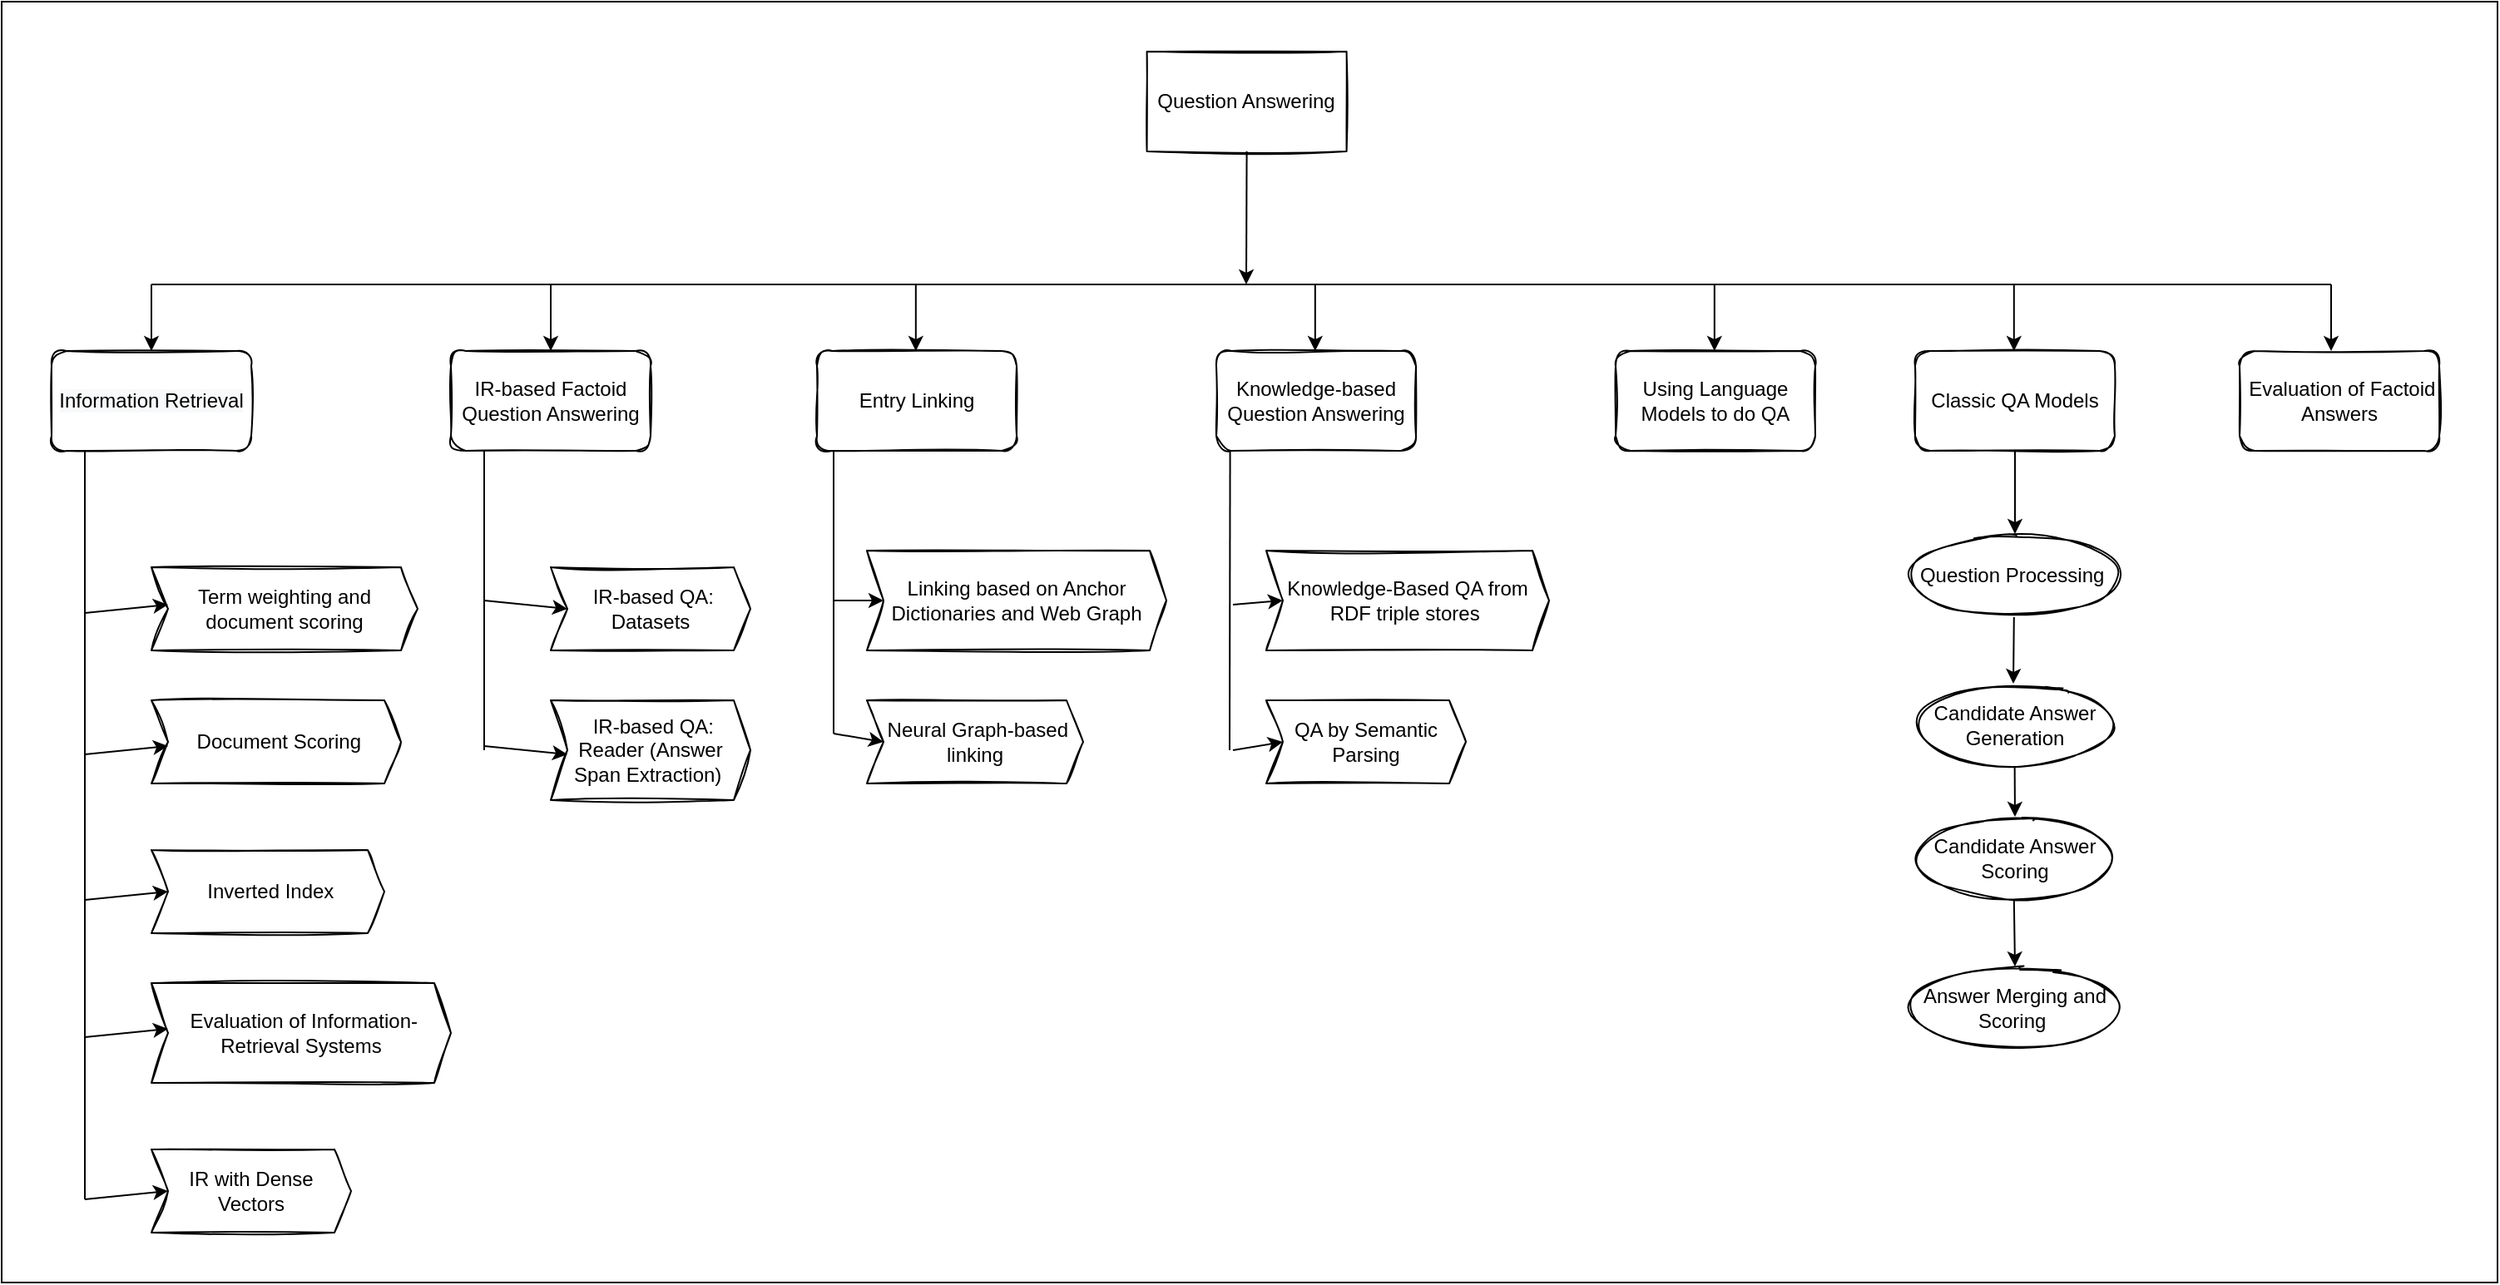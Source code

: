 <mxfile version="16.6.6" type="github"><diagram id="0hs_kT0G5cQIcwTeb7J4" name="Page-1"><mxGraphModel dx="1822" dy="794" grid="1" gridSize="10" guides="1" tooltips="1" connect="1" arrows="1" fold="1" page="0" pageScale="1" pageWidth="850" pageHeight="1100" math="0" shadow="0"><root><mxCell id="0"/><mxCell id="1" parent="0"/><mxCell id="ycT3Fkz_EtmNcjNLtHN6-1" value="Question Answering" style="rounded=0;whiteSpace=wrap;html=1;sketch=1;" parent="1" vertex="1"><mxGeometry x="618.29" y="180" width="120" height="60" as="geometry"/></mxCell><mxCell id="ycT3Fkz_EtmNcjNLtHN6-4" value="&#10;&#10;&lt;span style=&quot;color: rgb(0, 0, 0); font-family: helvetica; font-size: 12px; font-style: normal; font-weight: 400; letter-spacing: normal; text-align: center; text-indent: 0px; text-transform: none; word-spacing: 0px; background-color: rgb(248, 249, 250); display: inline; float: none;&quot;&gt;Information Retrieval&lt;/span&gt;&#10;&#10;" style="rounded=1;whiteSpace=wrap;html=1;sketch=1;" parent="1" vertex="1"><mxGeometry x="-40" y="360" width="120" height="60" as="geometry"/></mxCell><mxCell id="ycT3Fkz_EtmNcjNLtHN6-5" value="&lt;span&gt;IR-based Factoid Question Answering&lt;/span&gt;" style="rounded=1;whiteSpace=wrap;html=1;sketch=1;" parent="1" vertex="1"><mxGeometry x="200" y="360" width="120" height="60" as="geometry"/></mxCell><mxCell id="ycT3Fkz_EtmNcjNLtHN6-6" value="Entry Linking" style="rounded=1;whiteSpace=wrap;html=1;sketch=1;" parent="1" vertex="1"><mxGeometry x="420" y="360" width="120" height="60" as="geometry"/></mxCell><mxCell id="ycT3Fkz_EtmNcjNLtHN6-7" value="&lt;div&gt;Knowledge-based Question Answering&lt;/div&gt;" style="rounded=1;whiteSpace=wrap;html=1;sketch=1;" parent="1" vertex="1"><mxGeometry x="660" y="360" width="120" height="60" as="geometry"/></mxCell><mxCell id="OwSSHbuVXnMG8ngLt_Wy-1" value="Using Language Models to do QA" style="rounded=1;whiteSpace=wrap;html=1;sketch=1;" parent="1" vertex="1"><mxGeometry x="900" y="360" width="120" height="60" as="geometry"/></mxCell><mxCell id="OwSSHbuVXnMG8ngLt_Wy-2" value="&amp;nbsp;Classic QA Models&amp;nbsp;" style="rounded=1;whiteSpace=wrap;html=1;sketch=1;" parent="1" vertex="1"><mxGeometry x="1080" y="360" width="120" height="60" as="geometry"/></mxCell><mxCell id="OwSSHbuVXnMG8ngLt_Wy-3" value="&amp;nbsp;Evaluation of Factoid Answers" style="rounded=1;whiteSpace=wrap;html=1;fillColor=default;gradientColor=none;sketch=1;" parent="1" vertex="1"><mxGeometry x="1275" y="360" width="120" height="60" as="geometry"/></mxCell><mxCell id="OwSSHbuVXnMG8ngLt_Wy-4" value="Term weighting and document scoring" style="shape=step;perimeter=stepPerimeter;whiteSpace=wrap;html=1;fixedSize=1;size=10;sketch=1;" parent="1" vertex="1"><mxGeometry x="20" y="490" width="160" height="50" as="geometry"/></mxCell><mxCell id="OwSSHbuVXnMG8ngLt_Wy-5" value="&amp;nbsp;Document Scoring" style="shape=step;perimeter=stepPerimeter;whiteSpace=wrap;html=1;fixedSize=1;size=10;sketch=1;" parent="1" vertex="1"><mxGeometry x="20" y="570" width="150" height="50" as="geometry"/></mxCell><mxCell id="OwSSHbuVXnMG8ngLt_Wy-6" value="&amp;nbsp;Inverted Index" style="shape=step;perimeter=stepPerimeter;whiteSpace=wrap;html=1;fixedSize=1;size=10;sketch=1;" parent="1" vertex="1"><mxGeometry x="20" y="660" width="140" height="50" as="geometry"/></mxCell><mxCell id="OwSSHbuVXnMG8ngLt_Wy-7" value="&lt;div&gt;&lt;span&gt;&amp;nbsp;Evaluation of Information-Retrieval Systems&lt;/span&gt;&lt;/div&gt;" style="shape=step;perimeter=stepPerimeter;whiteSpace=wrap;html=1;fixedSize=1;align=center;size=10;sketch=1;" parent="1" vertex="1"><mxGeometry x="20" y="740" width="180" height="60" as="geometry"/></mxCell><mxCell id="OwSSHbuVXnMG8ngLt_Wy-8" value="IR with Dense Vectors" style="shape=step;perimeter=stepPerimeter;whiteSpace=wrap;html=1;fixedSize=1;size=10;sketch=1;" parent="1" vertex="1"><mxGeometry x="20" y="840" width="120" height="50" as="geometry"/></mxCell><mxCell id="OwSSHbuVXnMG8ngLt_Wy-9" value="&amp;nbsp;IR-based QA: Datasets" style="shape=step;perimeter=stepPerimeter;whiteSpace=wrap;html=1;fixedSize=1;size=10;sketch=1;" parent="1" vertex="1"><mxGeometry x="260" y="490" width="120" height="50" as="geometry"/></mxCell><mxCell id="OwSSHbuVXnMG8ngLt_Wy-10" value="&amp;nbsp;IR-based QA: Reader (Answer Span Extraction)&amp;nbsp;" style="shape=step;perimeter=stepPerimeter;whiteSpace=wrap;html=1;fixedSize=1;size=10;sketch=1;" parent="1" vertex="1"><mxGeometry x="260" y="570" width="120" height="60" as="geometry"/></mxCell><mxCell id="OwSSHbuVXnMG8ngLt_Wy-11" value="Linking based on Anchor Dictionaries and Web Graph" style="shape=step;perimeter=stepPerimeter;whiteSpace=wrap;html=1;fixedSize=1;size=10;sketch=1;" parent="1" vertex="1"><mxGeometry x="450" y="480" width="180" height="60" as="geometry"/></mxCell><mxCell id="OwSSHbuVXnMG8ngLt_Wy-13" value="&amp;nbsp;Neural Graph-based linking" style="shape=step;perimeter=stepPerimeter;whiteSpace=wrap;html=1;fixedSize=1;size=10;sketch=1;" parent="1" vertex="1"><mxGeometry x="450" y="570" width="130" height="50" as="geometry"/></mxCell><mxCell id="OwSSHbuVXnMG8ngLt_Wy-14" value="Knowledge-Based QA from RDF triple stores&amp;nbsp;" style="shape=step;perimeter=stepPerimeter;whiteSpace=wrap;html=1;fixedSize=1;size=10;sketch=1;" parent="1" vertex="1"><mxGeometry x="690" y="480" width="170" height="60" as="geometry"/></mxCell><mxCell id="OwSSHbuVXnMG8ngLt_Wy-15" value="QA by Semantic Parsing" style="shape=step;perimeter=stepPerimeter;whiteSpace=wrap;html=1;fixedSize=1;size=10;sketch=1;" parent="1" vertex="1"><mxGeometry x="690" y="570" width="120" height="50" as="geometry"/></mxCell><mxCell id="OwSSHbuVXnMG8ngLt_Wy-17" value="Question Processing&amp;nbsp;" style="ellipse;whiteSpace=wrap;html=1;sketch=1;" parent="1" vertex="1"><mxGeometry x="1075" y="470" width="130" height="50" as="geometry"/></mxCell><mxCell id="OwSSHbuVXnMG8ngLt_Wy-18" value="Candidate Answer Generation" style="ellipse;whiteSpace=wrap;html=1;sketch=1;" parent="1" vertex="1"><mxGeometry x="1080" y="560" width="120" height="50" as="geometry"/></mxCell><mxCell id="OwSSHbuVXnMG8ngLt_Wy-19" value="Candidate Answer Scoring" style="ellipse;whiteSpace=wrap;html=1;sketch=1;" parent="1" vertex="1"><mxGeometry x="1080" y="640" width="120" height="50" as="geometry"/></mxCell><mxCell id="OwSSHbuVXnMG8ngLt_Wy-20" value="Answer Merging and Scoring&amp;nbsp;" style="ellipse;whiteSpace=wrap;html=1;sketch=1;" parent="1" vertex="1"><mxGeometry x="1075" y="730" width="130" height="50" as="geometry"/></mxCell><mxCell id="OwSSHbuVXnMG8ngLt_Wy-24" value="" style="endArrow=none;html=1;rounded=0;" parent="1" edge="1"><mxGeometry width="50" height="50" relative="1" as="geometry"><mxPoint x="20" y="320" as="sourcePoint"/><mxPoint x="1330" y="320" as="targetPoint"/></mxGeometry></mxCell><mxCell id="OwSSHbuVXnMG8ngLt_Wy-25" value="" style="endArrow=none;html=1;rounded=0;startArrow=classic;startFill=1;" parent="1" source="ycT3Fkz_EtmNcjNLtHN6-4" edge="1"><mxGeometry width="50" height="50" relative="1" as="geometry"><mxPoint x="-30" y="370" as="sourcePoint"/><mxPoint x="20" y="320" as="targetPoint"/></mxGeometry></mxCell><mxCell id="OwSSHbuVXnMG8ngLt_Wy-26" value="" style="endArrow=none;html=1;rounded=0;startArrow=classic;startFill=1;" parent="1" edge="1"><mxGeometry width="50" height="50" relative="1" as="geometry"><mxPoint x="1330.0" y="360.0" as="sourcePoint"/><mxPoint x="1330.0" y="320.0" as="targetPoint"/></mxGeometry></mxCell><mxCell id="OwSSHbuVXnMG8ngLt_Wy-27" value="" style="endArrow=none;html=1;rounded=0;startArrow=classic;startFill=1;" parent="1" edge="1"><mxGeometry width="50" height="50" relative="1" as="geometry"><mxPoint x="260.0" y="360.0" as="sourcePoint"/><mxPoint x="260.0" y="320.0" as="targetPoint"/></mxGeometry></mxCell><mxCell id="OwSSHbuVXnMG8ngLt_Wy-28" value="" style="endArrow=none;html=1;rounded=0;startArrow=classic;startFill=1;" parent="1" edge="1"><mxGeometry width="50" height="50" relative="1" as="geometry"><mxPoint x="479.41" y="360.0" as="sourcePoint"/><mxPoint x="479.41" y="320.0" as="targetPoint"/></mxGeometry></mxCell><mxCell id="OwSSHbuVXnMG8ngLt_Wy-29" value="" style="endArrow=none;html=1;rounded=0;startArrow=classic;startFill=1;" parent="1" edge="1"><mxGeometry width="50" height="50" relative="1" as="geometry"><mxPoint x="719.41" y="360.0" as="sourcePoint"/><mxPoint x="719.41" y="320.0" as="targetPoint"/></mxGeometry></mxCell><mxCell id="OwSSHbuVXnMG8ngLt_Wy-30" value="" style="endArrow=none;html=1;rounded=0;startArrow=classic;startFill=1;" parent="1" edge="1"><mxGeometry width="50" height="50" relative="1" as="geometry"><mxPoint x="1139.41" y="360.0" as="sourcePoint"/><mxPoint x="1139.41" y="320.0" as="targetPoint"/></mxGeometry></mxCell><mxCell id="OwSSHbuVXnMG8ngLt_Wy-31" value="" style="endArrow=none;html=1;rounded=0;startArrow=classic;startFill=1;" parent="1" edge="1"><mxGeometry width="50" height="50" relative="1" as="geometry"><mxPoint x="959.41" y="360.0" as="sourcePoint"/><mxPoint x="959.41" y="320.0" as="targetPoint"/></mxGeometry></mxCell><mxCell id="OwSSHbuVXnMG8ngLt_Wy-32" value="" style="endArrow=none;html=1;rounded=0;entryX=0.5;entryY=1;entryDx=0;entryDy=0;startArrow=classic;startFill=1;" parent="1" target="ycT3Fkz_EtmNcjNLtHN6-1" edge="1"><mxGeometry width="50" height="50" relative="1" as="geometry"><mxPoint x="678" y="320" as="sourcePoint"/><mxPoint x="710" y="250" as="targetPoint"/></mxGeometry></mxCell><mxCell id="OwSSHbuVXnMG8ngLt_Wy-33" value="" style="endArrow=none;html=1;rounded=0;" parent="1" edge="1"><mxGeometry width="50" height="50" relative="1" as="geometry"><mxPoint x="-20" y="870" as="sourcePoint"/><mxPoint x="-20" y="420" as="targetPoint"/></mxGeometry></mxCell><mxCell id="OwSSHbuVXnMG8ngLt_Wy-34" value="" style="endArrow=classic;html=1;rounded=0;entryX=0;entryY=0.5;entryDx=0;entryDy=0;startArrow=none;startFill=0;endFill=1;" parent="1" target="OwSSHbuVXnMG8ngLt_Wy-8" edge="1"><mxGeometry width="50" height="50" relative="1" as="geometry"><mxPoint x="-20" y="870" as="sourcePoint"/><mxPoint x="30" y="820" as="targetPoint"/></mxGeometry></mxCell><mxCell id="OwSSHbuVXnMG8ngLt_Wy-35" value="" style="endArrow=classic;html=1;rounded=0;entryX=0;entryY=0.5;entryDx=0;entryDy=0;startArrow=none;startFill=0;endFill=1;" parent="1" edge="1"><mxGeometry width="50" height="50" relative="1" as="geometry"><mxPoint x="-20.0" y="772.5" as="sourcePoint"/><mxPoint x="30.0" y="767.5" as="targetPoint"/></mxGeometry></mxCell><mxCell id="OwSSHbuVXnMG8ngLt_Wy-36" value="" style="endArrow=classic;html=1;rounded=0;entryX=0;entryY=0.5;entryDx=0;entryDy=0;startArrow=none;startFill=0;endFill=1;" parent="1" edge="1"><mxGeometry width="50" height="50" relative="1" as="geometry"><mxPoint x="-20.0" y="690" as="sourcePoint"/><mxPoint x="30.0" y="685" as="targetPoint"/></mxGeometry></mxCell><mxCell id="OwSSHbuVXnMG8ngLt_Wy-37" value="" style="endArrow=classic;html=1;rounded=0;entryX=0;entryY=0.5;entryDx=0;entryDy=0;startArrow=none;startFill=0;endFill=1;" parent="1" edge="1"><mxGeometry width="50" height="50" relative="1" as="geometry"><mxPoint x="-20.0" y="602.5" as="sourcePoint"/><mxPoint x="30.0" y="597.5" as="targetPoint"/></mxGeometry></mxCell><mxCell id="OwSSHbuVXnMG8ngLt_Wy-38" value="" style="endArrow=classic;html=1;rounded=0;entryX=0;entryY=0.5;entryDx=0;entryDy=0;startArrow=none;startFill=0;endFill=1;" parent="1" edge="1"><mxGeometry width="50" height="50" relative="1" as="geometry"><mxPoint x="-20.0" y="517.5" as="sourcePoint"/><mxPoint x="30.0" y="512.5" as="targetPoint"/></mxGeometry></mxCell><mxCell id="OwSSHbuVXnMG8ngLt_Wy-39" value="" style="endArrow=none;html=1;rounded=0;" parent="1" edge="1"><mxGeometry width="50" height="50" relative="1" as="geometry"><mxPoint x="220" y="600" as="sourcePoint"/><mxPoint x="220" y="420" as="targetPoint"/></mxGeometry></mxCell><mxCell id="OwSSHbuVXnMG8ngLt_Wy-40" value="" style="endArrow=classic;html=1;rounded=0;entryX=0;entryY=0.5;entryDx=0;entryDy=0;" parent="1" target="OwSSHbuVXnMG8ngLt_Wy-9" edge="1"><mxGeometry width="50" height="50" relative="1" as="geometry"><mxPoint x="220" y="510" as="sourcePoint"/><mxPoint x="270" y="460" as="targetPoint"/></mxGeometry></mxCell><mxCell id="OwSSHbuVXnMG8ngLt_Wy-41" value="" style="endArrow=classic;html=1;rounded=0;entryX=0;entryY=0.5;entryDx=0;entryDy=0;" parent="1" edge="1"><mxGeometry width="50" height="50" relative="1" as="geometry"><mxPoint x="220.0" y="597.5" as="sourcePoint"/><mxPoint x="270.0" y="602.5" as="targetPoint"/></mxGeometry></mxCell><mxCell id="OwSSHbuVXnMG8ngLt_Wy-42" value="" style="endArrow=none;html=1;rounded=0;" parent="1" edge="1"><mxGeometry width="50" height="50" relative="1" as="geometry"><mxPoint x="430" y="590" as="sourcePoint"/><mxPoint x="430" y="420" as="targetPoint"/></mxGeometry></mxCell><mxCell id="OwSSHbuVXnMG8ngLt_Wy-43" value="" style="endArrow=classic;html=1;rounded=0;entryX=0;entryY=0.5;entryDx=0;entryDy=0;" parent="1" target="OwSSHbuVXnMG8ngLt_Wy-11" edge="1"><mxGeometry width="50" height="50" relative="1" as="geometry"><mxPoint x="430" y="510" as="sourcePoint"/><mxPoint x="480" y="460" as="targetPoint"/></mxGeometry></mxCell><mxCell id="OwSSHbuVXnMG8ngLt_Wy-44" value="" style="endArrow=classic;html=1;rounded=0;entryX=0;entryY=0.5;entryDx=0;entryDy=0;" parent="1" target="OwSSHbuVXnMG8ngLt_Wy-13" edge="1"><mxGeometry width="50" height="50" relative="1" as="geometry"><mxPoint x="430.0" y="590.0" as="sourcePoint"/><mxPoint x="460.0" y="590.0" as="targetPoint"/></mxGeometry></mxCell><mxCell id="OwSSHbuVXnMG8ngLt_Wy-45" value="" style="endArrow=none;html=1;rounded=0;" parent="1" edge="1"><mxGeometry width="50" height="50" relative="1" as="geometry"><mxPoint x="668" y="600" as="sourcePoint"/><mxPoint x="668.29" y="420" as="targetPoint"/></mxGeometry></mxCell><mxCell id="OwSSHbuVXnMG8ngLt_Wy-46" value="" style="endArrow=classic;html=1;rounded=0;entryX=0;entryY=0.5;entryDx=0;entryDy=0;" parent="1" target="OwSSHbuVXnMG8ngLt_Wy-15" edge="1"><mxGeometry width="50" height="50" relative="1" as="geometry"><mxPoint x="670" y="600" as="sourcePoint"/><mxPoint x="720" y="550" as="targetPoint"/></mxGeometry></mxCell><mxCell id="OwSSHbuVXnMG8ngLt_Wy-47" value="" style="endArrow=classic;html=1;rounded=0;entryX=0;entryY=0.5;entryDx=0;entryDy=0;" parent="1" target="OwSSHbuVXnMG8ngLt_Wy-14" edge="1"><mxGeometry width="50" height="50" relative="1" as="geometry"><mxPoint x="670.0" y="512.5" as="sourcePoint"/><mxPoint x="700.0" y="507.5" as="targetPoint"/></mxGeometry></mxCell><mxCell id="OwSSHbuVXnMG8ngLt_Wy-48" value="" style="endArrow=classic;html=1;rounded=0;entryX=0.5;entryY=0;entryDx=0;entryDy=0;" parent="1" target="OwSSHbuVXnMG8ngLt_Wy-17" edge="1"><mxGeometry width="50" height="50" relative="1" as="geometry"><mxPoint x="1140" y="420" as="sourcePoint"/><mxPoint x="1190" y="370" as="targetPoint"/></mxGeometry></mxCell><mxCell id="OwSSHbuVXnMG8ngLt_Wy-49" value="" style="endArrow=classic;html=1;rounded=0;" parent="1" edge="1"><mxGeometry width="50" height="50" relative="1" as="geometry"><mxPoint x="1139.41" y="520.0" as="sourcePoint"/><mxPoint x="1139" y="560" as="targetPoint"/></mxGeometry></mxCell><mxCell id="OwSSHbuVXnMG8ngLt_Wy-51" value="" style="endArrow=classic;html=1;rounded=0;" parent="1" edge="1"><mxGeometry width="50" height="50" relative="1" as="geometry"><mxPoint x="1139.82" y="610.0" as="sourcePoint"/><mxPoint x="1140" y="640" as="targetPoint"/></mxGeometry></mxCell><mxCell id="OwSSHbuVXnMG8ngLt_Wy-52" value="" style="endArrow=classic;html=1;rounded=0;entryX=0.5;entryY=0;entryDx=0;entryDy=0;" parent="1" target="OwSSHbuVXnMG8ngLt_Wy-20" edge="1"><mxGeometry width="50" height="50" relative="1" as="geometry"><mxPoint x="1139.41" y="690.0" as="sourcePoint"/><mxPoint x="1139.59" y="720.0" as="targetPoint"/></mxGeometry></mxCell><mxCell id="OwSSHbuVXnMG8ngLt_Wy-53" value="" style="rounded=0;whiteSpace=wrap;html=1;sketch=0;fillColor=none;gradientColor=none;" parent="1" vertex="1"><mxGeometry x="-70" y="150" width="1500" height="770" as="geometry"/></mxCell></root></mxGraphModel></diagram></mxfile>